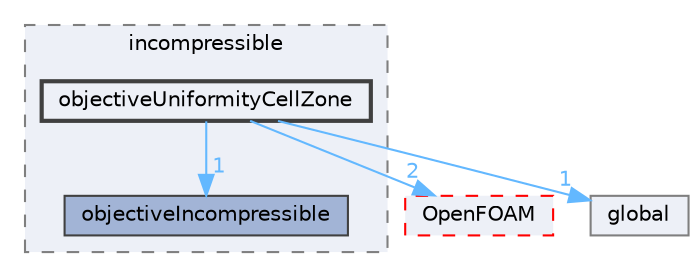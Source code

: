 digraph "src/optimisation/adjointOptimisation/adjoint/objectives/incompressible/objectiveUniformityCellZone"
{
 // LATEX_PDF_SIZE
  bgcolor="transparent";
  edge [fontname=Helvetica,fontsize=10,labelfontname=Helvetica,labelfontsize=10];
  node [fontname=Helvetica,fontsize=10,shape=box,height=0.2,width=0.4];
  compound=true
  subgraph clusterdir_59bc66a6dc9243eca0911879966deb11 {
    graph [ bgcolor="#edf0f7", pencolor="grey50", label="incompressible", fontname=Helvetica,fontsize=10 style="filled,dashed", URL="dir_59bc66a6dc9243eca0911879966deb11.html",tooltip=""]
  dir_c41866a3dc3254ac17157dda7c270a3c [label="objectiveIncompressible", fillcolor="#a2b4d6", color="grey25", style="filled", URL="dir_c41866a3dc3254ac17157dda7c270a3c.html",tooltip=""];
  dir_1d01bdd5bdb0f457ea6958e5c11b1285 [label="objectiveUniformityCellZone", fillcolor="#edf0f7", color="grey25", style="filled,bold", URL="dir_1d01bdd5bdb0f457ea6958e5c11b1285.html",tooltip=""];
  }
  dir_c5473ff19b20e6ec4dfe5c310b3778a8 [label="OpenFOAM", fillcolor="#edf0f7", color="red", style="filled,dashed", URL="dir_c5473ff19b20e6ec4dfe5c310b3778a8.html",tooltip=""];
  dir_dd56dc4c5f6c51768e20e60d3fce2a94 [label="global", fillcolor="#edf0f7", color="grey50", style="filled", URL="dir_dd56dc4c5f6c51768e20e60d3fce2a94.html",tooltip=""];
  dir_1d01bdd5bdb0f457ea6958e5c11b1285->dir_c41866a3dc3254ac17157dda7c270a3c [headlabel="1", labeldistance=1.5 headhref="dir_002671_002661.html" href="dir_002671_002661.html" color="steelblue1" fontcolor="steelblue1"];
  dir_1d01bdd5bdb0f457ea6958e5c11b1285->dir_c5473ff19b20e6ec4dfe5c310b3778a8 [headlabel="2", labeldistance=1.5 headhref="dir_002671_002695.html" href="dir_002671_002695.html" color="steelblue1" fontcolor="steelblue1"];
  dir_1d01bdd5bdb0f457ea6958e5c11b1285->dir_dd56dc4c5f6c51768e20e60d3fce2a94 [headlabel="1", labeldistance=1.5 headhref="dir_002671_001646.html" href="dir_002671_001646.html" color="steelblue1" fontcolor="steelblue1"];
}
